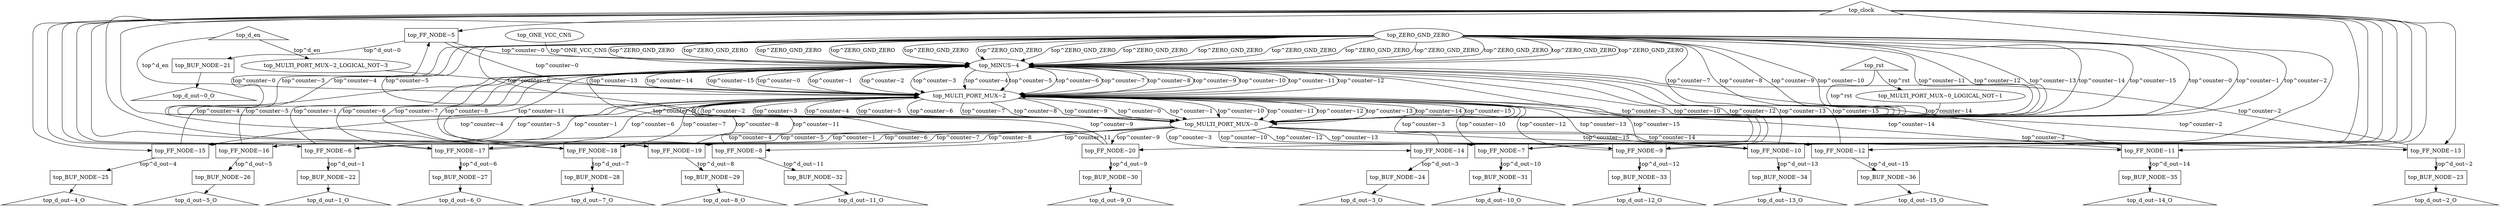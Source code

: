 digraph G {
	ranksep=.25;
	"top_clock" [shape=triangle];
	"top_clock" -> "top_FF_NODE~5";
	"top_FF_NODE~5" [shape=box];
	"top_FF_NODE~5" -> "top_MINUS~4"[label="top^counter~0"];
	"top_MINUS~4"
	"top_MINUS~4" -> "top_MULTI_PORT_MUX~2"[label="top^counter~0"];
	"top_MULTI_PORT_MUX~2"
	"top_MULTI_PORT_MUX~2" -> "top_MULTI_PORT_MUX~0"[label="top^counter~0"];
	"top_MULTI_PORT_MUX~0"
	"top_MULTI_PORT_MUX~0" -> "top_FF_NODE~5"[label="top^counter~0"];
	"top_MULTI_PORT_MUX~0" -> "top_FF_NODE~6"[label="top^counter~1"];
	"top_FF_NODE~6" [shape=box];
	"top_FF_NODE~6" -> "top_MINUS~4"[label="top^counter~1"];
	"top_FF_NODE~6" -> "top_MULTI_PORT_MUX~2"[label="top^counter~1"];
	"top_FF_NODE~6" -> "top_BUF_NODE~22"[label="top^d_out~1"];
	"top_BUF_NODE~22" [shape=box];
	"top_BUF_NODE~22" -> "top_d_out~1_O";
	"top_d_out~1_O" [shape=triangle];
	"top_MULTI_PORT_MUX~0" -> "top_FF_NODE~7"[label="top^counter~10"];
	"top_FF_NODE~7" [shape=box];
	"top_FF_NODE~7" -> "top_MINUS~4"[label="top^counter~10"];
	"top_FF_NODE~7" -> "top_MULTI_PORT_MUX~2"[label="top^counter~10"];
	"top_FF_NODE~7" -> "top_BUF_NODE~31"[label="top^d_out~10"];
	"top_BUF_NODE~31" [shape=box];
	"top_BUF_NODE~31" -> "top_d_out~10_O";
	"top_d_out~10_O" [shape=triangle];
	"top_MULTI_PORT_MUX~0" -> "top_FF_NODE~8"[label="top^counter~11"];
	"top_FF_NODE~8" [shape=box];
	"top_FF_NODE~8" -> "top_MINUS~4"[label="top^counter~11"];
	"top_FF_NODE~8" -> "top_MULTI_PORT_MUX~2"[label="top^counter~11"];
	"top_FF_NODE~8" -> "top_BUF_NODE~32"[label="top^d_out~11"];
	"top_BUF_NODE~32" [shape=box];
	"top_BUF_NODE~32" -> "top_d_out~11_O";
	"top_d_out~11_O" [shape=triangle];
	"top_MULTI_PORT_MUX~0" -> "top_FF_NODE~9"[label="top^counter~12"];
	"top_FF_NODE~9" [shape=box];
	"top_FF_NODE~9" -> "top_MINUS~4"[label="top^counter~12"];
	"top_FF_NODE~9" -> "top_MULTI_PORT_MUX~2"[label="top^counter~12"];
	"top_FF_NODE~9" -> "top_BUF_NODE~33"[label="top^d_out~12"];
	"top_BUF_NODE~33" [shape=box];
	"top_BUF_NODE~33" -> "top_d_out~12_O";
	"top_d_out~12_O" [shape=triangle];
	"top_MULTI_PORT_MUX~0" -> "top_FF_NODE~10"[label="top^counter~13"];
	"top_FF_NODE~10" [shape=box];
	"top_FF_NODE~10" -> "top_MINUS~4"[label="top^counter~13"];
	"top_FF_NODE~10" -> "top_MULTI_PORT_MUX~2"[label="top^counter~13"];
	"top_FF_NODE~10" -> "top_BUF_NODE~34"[label="top^d_out~13"];
	"top_BUF_NODE~34" [shape=box];
	"top_BUF_NODE~34" -> "top_d_out~13_O";
	"top_d_out~13_O" [shape=triangle];
	"top_MULTI_PORT_MUX~0" -> "top_FF_NODE~11"[label="top^counter~14"];
	"top_FF_NODE~11" [shape=box];
	"top_FF_NODE~11" -> "top_MINUS~4"[label="top^counter~14"];
	"top_FF_NODE~11" -> "top_MULTI_PORT_MUX~2"[label="top^counter~14"];
	"top_FF_NODE~11" -> "top_BUF_NODE~35"[label="top^d_out~14"];
	"top_BUF_NODE~35" [shape=box];
	"top_BUF_NODE~35" -> "top_d_out~14_O";
	"top_d_out~14_O" [shape=triangle];
	"top_MULTI_PORT_MUX~0" -> "top_FF_NODE~12"[label="top^counter~15"];
	"top_FF_NODE~12" [shape=box];
	"top_FF_NODE~12" -> "top_MINUS~4"[label="top^counter~15"];
	"top_FF_NODE~12" -> "top_MULTI_PORT_MUX~2"[label="top^counter~15"];
	"top_FF_NODE~12" -> "top_BUF_NODE~36"[label="top^d_out~15"];
	"top_BUF_NODE~36" [shape=box];
	"top_BUF_NODE~36" -> "top_d_out~15_O";
	"top_d_out~15_O" [shape=triangle];
	"top_MULTI_PORT_MUX~0" -> "top_FF_NODE~13"[label="top^counter~2"];
	"top_FF_NODE~13" [shape=box];
	"top_FF_NODE~13" -> "top_MINUS~4"[label="top^counter~2"];
	"top_FF_NODE~13" -> "top_MULTI_PORT_MUX~2"[label="top^counter~2"];
	"top_FF_NODE~13" -> "top_BUF_NODE~23"[label="top^d_out~2"];
	"top_BUF_NODE~23" [shape=box];
	"top_BUF_NODE~23" -> "top_d_out~2_O";
	"top_d_out~2_O" [shape=triangle];
	"top_MULTI_PORT_MUX~0" -> "top_FF_NODE~14"[label="top^counter~3"];
	"top_FF_NODE~14" [shape=box];
	"top_FF_NODE~14" -> "top_MINUS~4"[label="top^counter~3"];
	"top_FF_NODE~14" -> "top_MULTI_PORT_MUX~2"[label="top^counter~3"];
	"top_FF_NODE~14" -> "top_BUF_NODE~24"[label="top^d_out~3"];
	"top_BUF_NODE~24" [shape=box];
	"top_BUF_NODE~24" -> "top_d_out~3_O";
	"top_d_out~3_O" [shape=triangle];
	"top_MULTI_PORT_MUX~0" -> "top_FF_NODE~15"[label="top^counter~4"];
	"top_FF_NODE~15" [shape=box];
	"top_FF_NODE~15" -> "top_MINUS~4"[label="top^counter~4"];
	"top_FF_NODE~15" -> "top_MULTI_PORT_MUX~2"[label="top^counter~4"];
	"top_FF_NODE~15" -> "top_BUF_NODE~25"[label="top^d_out~4"];
	"top_BUF_NODE~25" [shape=box];
	"top_BUF_NODE~25" -> "top_d_out~4_O";
	"top_d_out~4_O" [shape=triangle];
	"top_MULTI_PORT_MUX~0" -> "top_FF_NODE~16"[label="top^counter~5"];
	"top_FF_NODE~16" [shape=box];
	"top_FF_NODE~16" -> "top_MINUS~4"[label="top^counter~5"];
	"top_FF_NODE~16" -> "top_MULTI_PORT_MUX~2"[label="top^counter~5"];
	"top_FF_NODE~16" -> "top_BUF_NODE~26"[label="top^d_out~5"];
	"top_BUF_NODE~26" [shape=box];
	"top_BUF_NODE~26" -> "top_d_out~5_O";
	"top_d_out~5_O" [shape=triangle];
	"top_MULTI_PORT_MUX~0" -> "top_FF_NODE~17"[label="top^counter~6"];
	"top_FF_NODE~17" [shape=box];
	"top_FF_NODE~17" -> "top_MINUS~4"[label="top^counter~6"];
	"top_FF_NODE~17" -> "top_MULTI_PORT_MUX~2"[label="top^counter~6"];
	"top_FF_NODE~17" -> "top_BUF_NODE~27"[label="top^d_out~6"];
	"top_BUF_NODE~27" [shape=box];
	"top_BUF_NODE~27" -> "top_d_out~6_O";
	"top_d_out~6_O" [shape=triangle];
	"top_MULTI_PORT_MUX~0" -> "top_FF_NODE~18"[label="top^counter~7"];
	"top_FF_NODE~18" [shape=box];
	"top_FF_NODE~18" -> "top_MINUS~4"[label="top^counter~7"];
	"top_FF_NODE~18" -> "top_MULTI_PORT_MUX~2"[label="top^counter~7"];
	"top_FF_NODE~18" -> "top_BUF_NODE~28"[label="top^d_out~7"];
	"top_BUF_NODE~28" [shape=box];
	"top_BUF_NODE~28" -> "top_d_out~7_O";
	"top_d_out~7_O" [shape=triangle];
	"top_MULTI_PORT_MUX~0" -> "top_FF_NODE~19"[label="top^counter~8"];
	"top_FF_NODE~19" [shape=box];
	"top_FF_NODE~19" -> "top_MINUS~4"[label="top^counter~8"];
	"top_FF_NODE~19" -> "top_MULTI_PORT_MUX~2"[label="top^counter~8"];
	"top_FF_NODE~19" -> "top_BUF_NODE~29"[label="top^d_out~8"];
	"top_BUF_NODE~29" [shape=box];
	"top_BUF_NODE~29" -> "top_d_out~8_O";
	"top_d_out~8_O" [shape=triangle];
	"top_MULTI_PORT_MUX~0" -> "top_FF_NODE~20"[label="top^counter~9"];
	"top_FF_NODE~20" [shape=box];
	"top_FF_NODE~20" -> "top_MINUS~4"[label="top^counter~9"];
	"top_FF_NODE~20" -> "top_MULTI_PORT_MUX~2"[label="top^counter~9"];
	"top_FF_NODE~20" -> "top_BUF_NODE~30"[label="top^d_out~9"];
	"top_BUF_NODE~30" [shape=box];
	"top_BUF_NODE~30" -> "top_d_out~9_O";
	"top_d_out~9_O" [shape=triangle];
	"top_MULTI_PORT_MUX~2" -> "top_MULTI_PORT_MUX~0"[label="top^counter~1"];
	"top_MULTI_PORT_MUX~2" -> "top_MULTI_PORT_MUX~0"[label="top^counter~10"];
	"top_MULTI_PORT_MUX~2" -> "top_MULTI_PORT_MUX~0"[label="top^counter~11"];
	"top_MULTI_PORT_MUX~2" -> "top_MULTI_PORT_MUX~0"[label="top^counter~12"];
	"top_MULTI_PORT_MUX~2" -> "top_MULTI_PORT_MUX~0"[label="top^counter~13"];
	"top_MULTI_PORT_MUX~2" -> "top_MULTI_PORT_MUX~0"[label="top^counter~14"];
	"top_MULTI_PORT_MUX~2" -> "top_MULTI_PORT_MUX~0"[label="top^counter~15"];
	"top_MULTI_PORT_MUX~2" -> "top_MULTI_PORT_MUX~0"[label="top^counter~2"];
	"top_MULTI_PORT_MUX~2" -> "top_MULTI_PORT_MUX~0"[label="top^counter~3"];
	"top_MULTI_PORT_MUX~2" -> "top_MULTI_PORT_MUX~0"[label="top^counter~4"];
	"top_MULTI_PORT_MUX~2" -> "top_MULTI_PORT_MUX~0"[label="top^counter~5"];
	"top_MULTI_PORT_MUX~2" -> "top_MULTI_PORT_MUX~0"[label="top^counter~6"];
	"top_MULTI_PORT_MUX~2" -> "top_MULTI_PORT_MUX~0"[label="top^counter~7"];
	"top_MULTI_PORT_MUX~2" -> "top_MULTI_PORT_MUX~0"[label="top^counter~8"];
	"top_MULTI_PORT_MUX~2" -> "top_MULTI_PORT_MUX~0"[label="top^counter~9"];
	"top_MINUS~4" -> "top_MULTI_PORT_MUX~2"[label="top^counter~1"];
	"top_MINUS~4" -> "top_MULTI_PORT_MUX~2"[label="top^counter~2"];
	"top_MINUS~4" -> "top_MULTI_PORT_MUX~2"[label="top^counter~3"];
	"top_MINUS~4" -> "top_MULTI_PORT_MUX~2"[label="top^counter~4"];
	"top_MINUS~4" -> "top_MULTI_PORT_MUX~2"[label="top^counter~5"];
	"top_MINUS~4" -> "top_MULTI_PORT_MUX~2"[label="top^counter~6"];
	"top_MINUS~4" -> "top_MULTI_PORT_MUX~2"[label="top^counter~7"];
	"top_MINUS~4" -> "top_MULTI_PORT_MUX~2"[label="top^counter~8"];
	"top_MINUS~4" -> "top_MULTI_PORT_MUX~2"[label="top^counter~9"];
	"top_MINUS~4" -> "top_MULTI_PORT_MUX~2"[label="top^counter~10"];
	"top_MINUS~4" -> "top_MULTI_PORT_MUX~2"[label="top^counter~11"];
	"top_MINUS~4" -> "top_MULTI_PORT_MUX~2"[label="top^counter~12"];
	"top_MINUS~4" -> "top_MULTI_PORT_MUX~2"[label="top^counter~13"];
	"top_MINUS~4" -> "top_MULTI_PORT_MUX~2"[label="top^counter~14"];
	"top_MINUS~4" -> "top_MULTI_PORT_MUX~2"[label="top^counter~15"];
	"top_FF_NODE~5" -> "top_MULTI_PORT_MUX~2"[label="top^counter~0"];
	"top_FF_NODE~5" -> "top_BUF_NODE~21"[label="top^d_out~0"];
	"top_BUF_NODE~21" [shape=box];
	"top_BUF_NODE~21" -> "top_d_out~0_O";
	"top_d_out~0_O" [shape=triangle];
	"top_clock" -> "top_FF_NODE~6";
	"top_clock" -> "top_FF_NODE~7";
	"top_clock" -> "top_FF_NODE~8";
	"top_clock" -> "top_FF_NODE~9";
	"top_clock" -> "top_FF_NODE~10";
	"top_clock" -> "top_FF_NODE~11";
	"top_clock" -> "top_FF_NODE~12";
	"top_clock" -> "top_FF_NODE~13";
	"top_clock" -> "top_FF_NODE~14";
	"top_clock" -> "top_FF_NODE~15";
	"top_clock" -> "top_FF_NODE~16";
	"top_clock" -> "top_FF_NODE~17";
	"top_clock" -> "top_FF_NODE~18";
	"top_clock" -> "top_FF_NODE~19";
	"top_clock" -> "top_FF_NODE~20";
	"top_rst" [shape=triangle];
	"top_rst" -> "top_MULTI_PORT_MUX~0"[label="top^rst"];
	"top_rst" -> "top_MULTI_PORT_MUX~0_LOGICAL_NOT~1"[label="top^rst"];
	"top_MULTI_PORT_MUX~0_LOGICAL_NOT~1"
	"top_MULTI_PORT_MUX~0_LOGICAL_NOT~1" -> "top_MULTI_PORT_MUX~0";
	"top_d_en" [shape=triangle];
	"top_d_en" -> "top_MULTI_PORT_MUX~2"[label="top^d_en"];
	"top_d_en" -> "top_MULTI_PORT_MUX~2_LOGICAL_NOT~3"[label="top^d_en"];
	"top_MULTI_PORT_MUX~2_LOGICAL_NOT~3"
	"top_MULTI_PORT_MUX~2_LOGICAL_NOT~3" -> "top_MULTI_PORT_MUX~2";
	"top_ZERO_GND_ZERO"
	"top_ZERO_GND_ZERO" -> "top_MULTI_PORT_MUX~0"[label="top^counter~0"];
	"top_ZERO_GND_ZERO" -> "top_MULTI_PORT_MUX~0"[label="top^counter~1"];
	"top_ZERO_GND_ZERO" -> "top_MULTI_PORT_MUX~0"[label="top^counter~2"];
	"top_ZERO_GND_ZERO" -> "top_MULTI_PORT_MUX~0"[label="top^counter~3"];
	"top_ZERO_GND_ZERO" -> "top_MULTI_PORT_MUX~0"[label="top^counter~4"];
	"top_ZERO_GND_ZERO" -> "top_MULTI_PORT_MUX~0"[label="top^counter~5"];
	"top_ZERO_GND_ZERO" -> "top_MULTI_PORT_MUX~0"[label="top^counter~6"];
	"top_ZERO_GND_ZERO" -> "top_MULTI_PORT_MUX~0"[label="top^counter~7"];
	"top_ZERO_GND_ZERO" -> "top_MULTI_PORT_MUX~0"[label="top^counter~8"];
	"top_ZERO_GND_ZERO" -> "top_MULTI_PORT_MUX~0"[label="top^counter~9"];
	"top_ZERO_GND_ZERO" -> "top_MULTI_PORT_MUX~0"[label="top^counter~10"];
	"top_ZERO_GND_ZERO" -> "top_MULTI_PORT_MUX~0"[label="top^counter~11"];
	"top_ZERO_GND_ZERO" -> "top_MULTI_PORT_MUX~0"[label="top^counter~12"];
	"top_ZERO_GND_ZERO" -> "top_MULTI_PORT_MUX~0"[label="top^counter~13"];
	"top_ZERO_GND_ZERO" -> "top_MULTI_PORT_MUX~0"[label="top^counter~14"];
	"top_ZERO_GND_ZERO" -> "top_MULTI_PORT_MUX~0"[label="top^counter~15"];
	"top_ZERO_GND_ZERO" -> "top_MINUS~4"[label="top^ZERO_GND_ZERO"];
	"top_ZERO_GND_ZERO" -> "top_MINUS~4"[label="top^ZERO_GND_ZERO"];
	"top_ZERO_GND_ZERO" -> "top_MINUS~4"[label="top^ZERO_GND_ZERO"];
	"top_ZERO_GND_ZERO" -> "top_MINUS~4"[label="top^ZERO_GND_ZERO"];
	"top_ZERO_GND_ZERO" -> "top_MINUS~4"[label="top^ZERO_GND_ZERO"];
	"top_ZERO_GND_ZERO" -> "top_MINUS~4"[label="top^ZERO_GND_ZERO"];
	"top_ZERO_GND_ZERO" -> "top_MINUS~4"[label="top^ZERO_GND_ZERO"];
	"top_ZERO_GND_ZERO" -> "top_MINUS~4"[label="top^ZERO_GND_ZERO"];
	"top_ZERO_GND_ZERO" -> "top_MINUS~4"[label="top^ZERO_GND_ZERO"];
	"top_ZERO_GND_ZERO" -> "top_MINUS~4"[label="top^ZERO_GND_ZERO"];
	"top_ZERO_GND_ZERO" -> "top_MINUS~4"[label="top^ZERO_GND_ZERO"];
	"top_ZERO_GND_ZERO" -> "top_MINUS~4"[label="top^ZERO_GND_ZERO"];
	"top_ZERO_GND_ZERO" -> "top_MINUS~4"[label="top^ZERO_GND_ZERO"];
	"top_ZERO_GND_ZERO" -> "top_MINUS~4"[label="top^ZERO_GND_ZERO"];
	"top_ZERO_GND_ZERO" -> "top_MINUS~4"[label="top^ZERO_GND_ZERO"];
	"top_ONE_VCC_CNS"
	"top_ONE_VCC_CNS" -> "top_MINUS~4"[label="top^ONE_VCC_CNS"];
}
